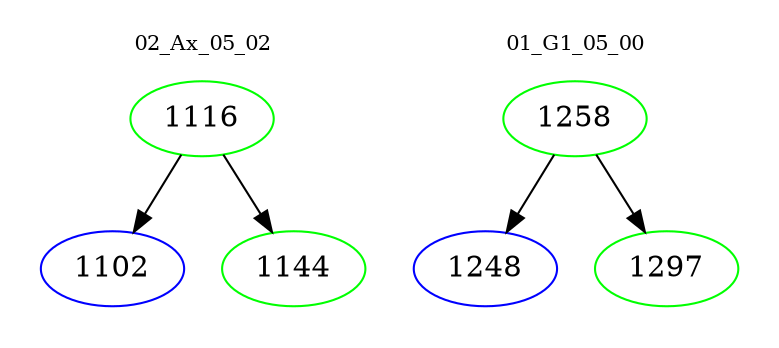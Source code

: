 digraph{
subgraph cluster_0 {
color = white
label = "02_Ax_05_02";
fontsize=10;
T0_1116 [label="1116", color="green"]
T0_1116 -> T0_1102 [color="black"]
T0_1102 [label="1102", color="blue"]
T0_1116 -> T0_1144 [color="black"]
T0_1144 [label="1144", color="green"]
}
subgraph cluster_1 {
color = white
label = "01_G1_05_00";
fontsize=10;
T1_1258 [label="1258", color="green"]
T1_1258 -> T1_1248 [color="black"]
T1_1248 [label="1248", color="blue"]
T1_1258 -> T1_1297 [color="black"]
T1_1297 [label="1297", color="green"]
}
}
